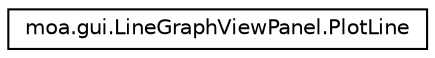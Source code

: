 digraph G
{
  edge [fontname="Helvetica",fontsize="10",labelfontname="Helvetica",labelfontsize="10"];
  node [fontname="Helvetica",fontsize="10",shape=record];
  rankdir=LR;
  Node1 [label="moa.gui.LineGraphViewPanel.PlotLine",height=0.2,width=0.4,color="black", fillcolor="white", style="filled",URL="$classmoa_1_1gui_1_1LineGraphViewPanel_1_1PlotLine.html"];
}
